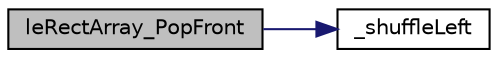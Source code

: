 digraph "leRectArray_PopFront"
{
 // LATEX_PDF_SIZE
  edge [fontname="Helvetica",fontsize="10",labelfontname="Helvetica",labelfontsize="10"];
  node [fontname="Helvetica",fontsize="10",shape=record];
  rankdir="LR";
  Node1 [label="leRectArray_PopFront",height=0.2,width=0.4,color="black", fillcolor="grey75", style="filled", fontcolor="black",tooltip=" "];
  Node1 -> Node2 [color="midnightblue",fontsize="10",style="solid",fontname="Helvetica"];
  Node2 [label="_shuffleLeft",height=0.2,width=0.4,color="black", fillcolor="white", style="filled",URL="$legato__rectarray_8c.html#a1640754172f50b09369c551fd7331967",tooltip=" "];
}
